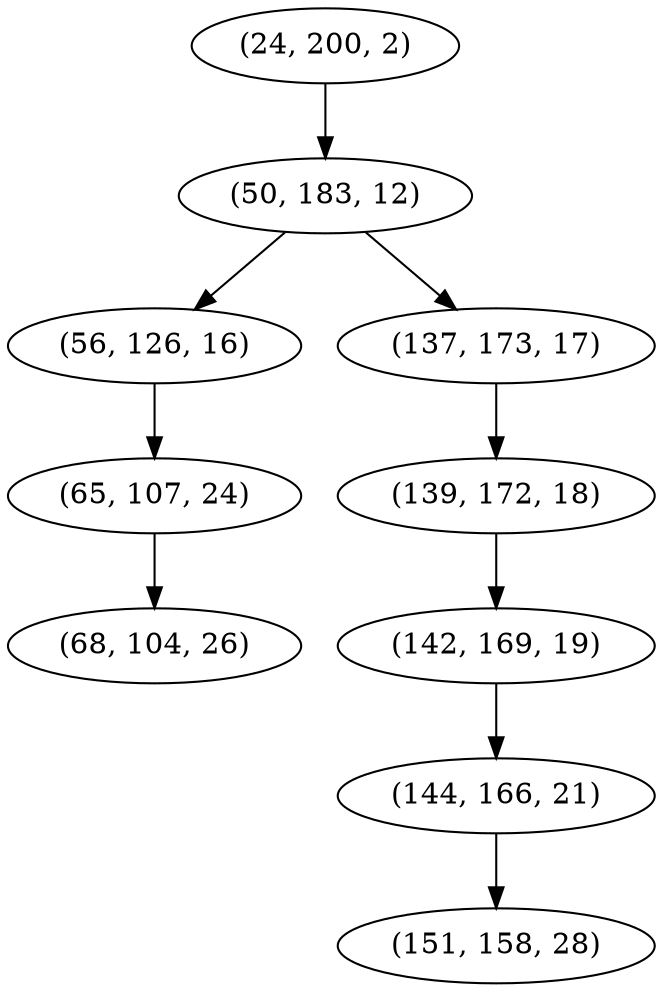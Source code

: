 digraph tree {
    "(24, 200, 2)";
    "(50, 183, 12)";
    "(56, 126, 16)";
    "(65, 107, 24)";
    "(68, 104, 26)";
    "(137, 173, 17)";
    "(139, 172, 18)";
    "(142, 169, 19)";
    "(144, 166, 21)";
    "(151, 158, 28)";
    "(24, 200, 2)" -> "(50, 183, 12)";
    "(50, 183, 12)" -> "(56, 126, 16)";
    "(50, 183, 12)" -> "(137, 173, 17)";
    "(56, 126, 16)" -> "(65, 107, 24)";
    "(65, 107, 24)" -> "(68, 104, 26)";
    "(137, 173, 17)" -> "(139, 172, 18)";
    "(139, 172, 18)" -> "(142, 169, 19)";
    "(142, 169, 19)" -> "(144, 166, 21)";
    "(144, 166, 21)" -> "(151, 158, 28)";
}
